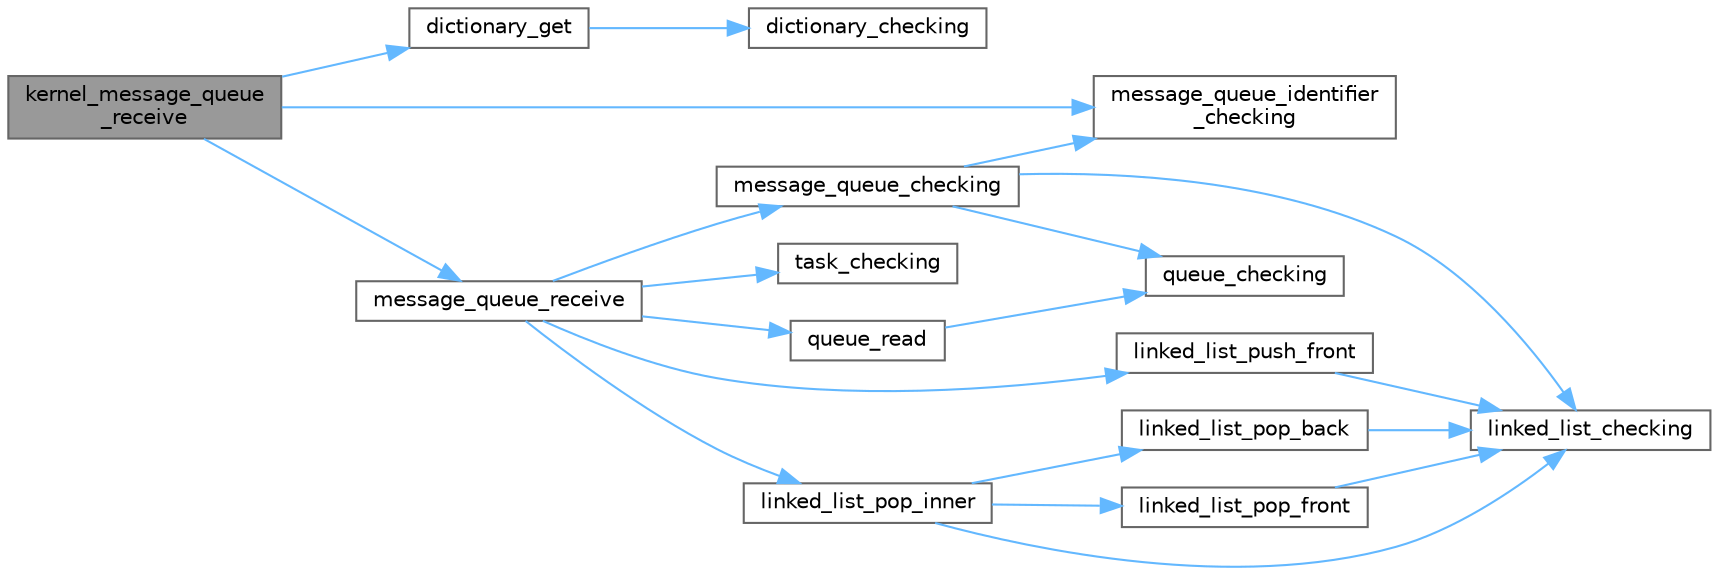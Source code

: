 digraph "kernel_message_queue_receive"
{
 // LATEX_PDF_SIZE
  bgcolor="transparent";
  edge [fontname=Helvetica,fontsize=10,labelfontname=Helvetica,labelfontsize=10];
  node [fontname=Helvetica,fontsize=10,shape=box,height=0.2,width=0.4];
  rankdir="LR";
  Node1 [id="Node000001",label="kernel_message_queue\l_receive",height=0.2,width=0.4,color="gray40", fillcolor="grey60", style="filled", fontcolor="black",tooltip=" "];
  Node1 -> Node2 [id="edge1_Node000001_Node000002",color="steelblue1",style="solid",tooltip=" "];
  Node2 [id="Node000002",label="dictionary_get",height=0.2,width=0.4,color="grey40", fillcolor="white", style="filled",URL="$dictionary_8c.html#ad721acd2a33430698d9d6ef7c7491381",tooltip="Reads the value of a specified entry in the dictionary."];
  Node2 -> Node3 [id="edge2_Node000002_Node000003",color="steelblue1",style="solid",tooltip=" "];
  Node3 [id="Node000003",label="dictionary_checking",height=0.2,width=0.4,color="grey40", fillcolor="white", style="filled",URL="$dictionary_8c.html#a9dca73eba5d9f022498c8e272bdd8967",tooltip=" "];
  Node1 -> Node4 [id="edge3_Node000001_Node000004",color="steelblue1",style="solid",tooltip=" "];
  Node4 [id="Node000004",label="message_queue_identifier\l_checking",height=0.2,width=0.4,color="grey40", fillcolor="white", style="filled",URL="$message__queue_8c.html#ad8fe1c615b9b433e6ba864fef4223062",tooltip=" "];
  Node1 -> Node5 [id="edge4_Node000001_Node000005",color="steelblue1",style="solid",tooltip=" "];
  Node5 [id="Node000005",label="message_queue_receive",height=0.2,width=0.4,color="grey40", fillcolor="white", style="filled",URL="$message__queue_8c.html#a614c73168a779b0b217c93595ca21b39",tooltip=" "];
  Node5 -> Node6 [id="edge5_Node000005_Node000006",color="steelblue1",style="solid",tooltip=" "];
  Node6 [id="Node000006",label="linked_list_pop_inner",height=0.2,width=0.4,color="grey40", fillcolor="white", style="filled",URL="$linked__list_8c.html#a2a56f51b2a3f7edc1628e87e362c39be",tooltip="Removes the given element from the list."];
  Node6 -> Node7 [id="edge6_Node000006_Node000007",color="steelblue1",style="solid",tooltip=" "];
  Node7 [id="Node000007",label="linked_list_checking",height=0.2,width=0.4,color="grey40", fillcolor="white", style="filled",URL="$linked__list_8c.html#a2cc9b43d05cc24319b49627ba8f8a96a",tooltip="Checks whether a linked_list is valid. @info check for this error: QUEUE_IS_NULL: queue is null QUEUE..."];
  Node6 -> Node8 [id="edge7_Node000006_Node000008",color="steelblue1",style="solid",tooltip=" "];
  Node8 [id="Node000008",label="linked_list_pop_back",height=0.2,width=0.4,color="grey40", fillcolor="white", style="filled",URL="$linked__list_8c.html#addd7ab53fc43fa789d20e0b7658bcd9c",tooltip="Reads the lists last elements data and removes the element from the list."];
  Node8 -> Node7 [id="edge8_Node000008_Node000007",color="steelblue1",style="solid",tooltip=" "];
  Node6 -> Node9 [id="edge9_Node000006_Node000009",color="steelblue1",style="solid",tooltip=" "];
  Node9 [id="Node000009",label="linked_list_pop_front",height=0.2,width=0.4,color="grey40", fillcolor="white", style="filled",URL="$linked__list_8c.html#a891e23ea1eefbebd0d5146892689e1da",tooltip="Reads the lists first elements data and removes the element from the list."];
  Node9 -> Node7 [id="edge10_Node000009_Node000007",color="steelblue1",style="solid",tooltip=" "];
  Node5 -> Node10 [id="edge11_Node000005_Node000010",color="steelblue1",style="solid",tooltip=" "];
  Node10 [id="Node000010",label="linked_list_push_front",height=0.2,width=0.4,color="grey40", fillcolor="white", style="filled",URL="$linked__list_8c.html#a3ae44a29bf9f3266ebc1ea7ce10fde4c",tooltip="Adds a new element to the start of the linked list."];
  Node10 -> Node7 [id="edge12_Node000010_Node000007",color="steelblue1",style="solid",tooltip=" "];
  Node5 -> Node11 [id="edge13_Node000005_Node000011",color="steelblue1",style="solid",tooltip=" "];
  Node11 [id="Node000011",label="message_queue_checking",height=0.2,width=0.4,color="grey40", fillcolor="white", style="filled",URL="$message__queue_8c.html#a108bb987804d0bd4d688ce84f8b37026",tooltip=" "];
  Node11 -> Node7 [id="edge14_Node000011_Node000007",color="steelblue1",style="solid",tooltip=" "];
  Node11 -> Node4 [id="edge15_Node000011_Node000004",color="steelblue1",style="solid",tooltip=" "];
  Node11 -> Node12 [id="edge16_Node000011_Node000012",color="steelblue1",style="solid",tooltip=" "];
  Node12 [id="Node000012",label="queue_checking",height=0.2,width=0.4,color="grey40", fillcolor="white", style="filled",URL="$queue_8c.html#a9d86872b89a244018bef70791e572660",tooltip="Checks whether a queue is valid. @info check for this error: QUEUE_IS_NULL: queue is null QUEUE_DATA_..."];
  Node5 -> Node13 [id="edge17_Node000005_Node000013",color="steelblue1",style="solid",tooltip=" "];
  Node13 [id="Node000013",label="queue_read",height=0.2,width=0.4,color="grey40", fillcolor="white", style="filled",URL="$queue_8c.html#a4ff4e82f17c7986a894983505caaeb7f",tooltip="Read data from a queue and the tail advances."];
  Node13 -> Node12 [id="edge18_Node000013_Node000012",color="steelblue1",style="solid",tooltip=" "];
  Node5 -> Node14 [id="edge19_Node000005_Node000014",color="steelblue1",style="solid",tooltip=" "];
  Node14 [id="Node000014",label="task_checking",height=0.2,width=0.4,color="grey40", fillcolor="white", style="filled",URL="$task_8c.html#ad10cbc316b6e5f8ab6404f33d3ea96f4",tooltip=" "];
}
